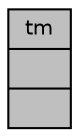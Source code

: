 digraph "tm"
{
 // LATEX_PDF_SIZE
  edge [fontname="Helvetica",fontsize="10",labelfontname="Helvetica",labelfontsize="10"];
  node [fontname="Helvetica",fontsize="10",shape=record];
  Node1 [label="{tm\n||}",height=0.2,width=0.4,color="black", fillcolor="grey75", style="filled", fontcolor="black",tooltip="structure simple du C/C++ pour manipuler les dates"];
}
